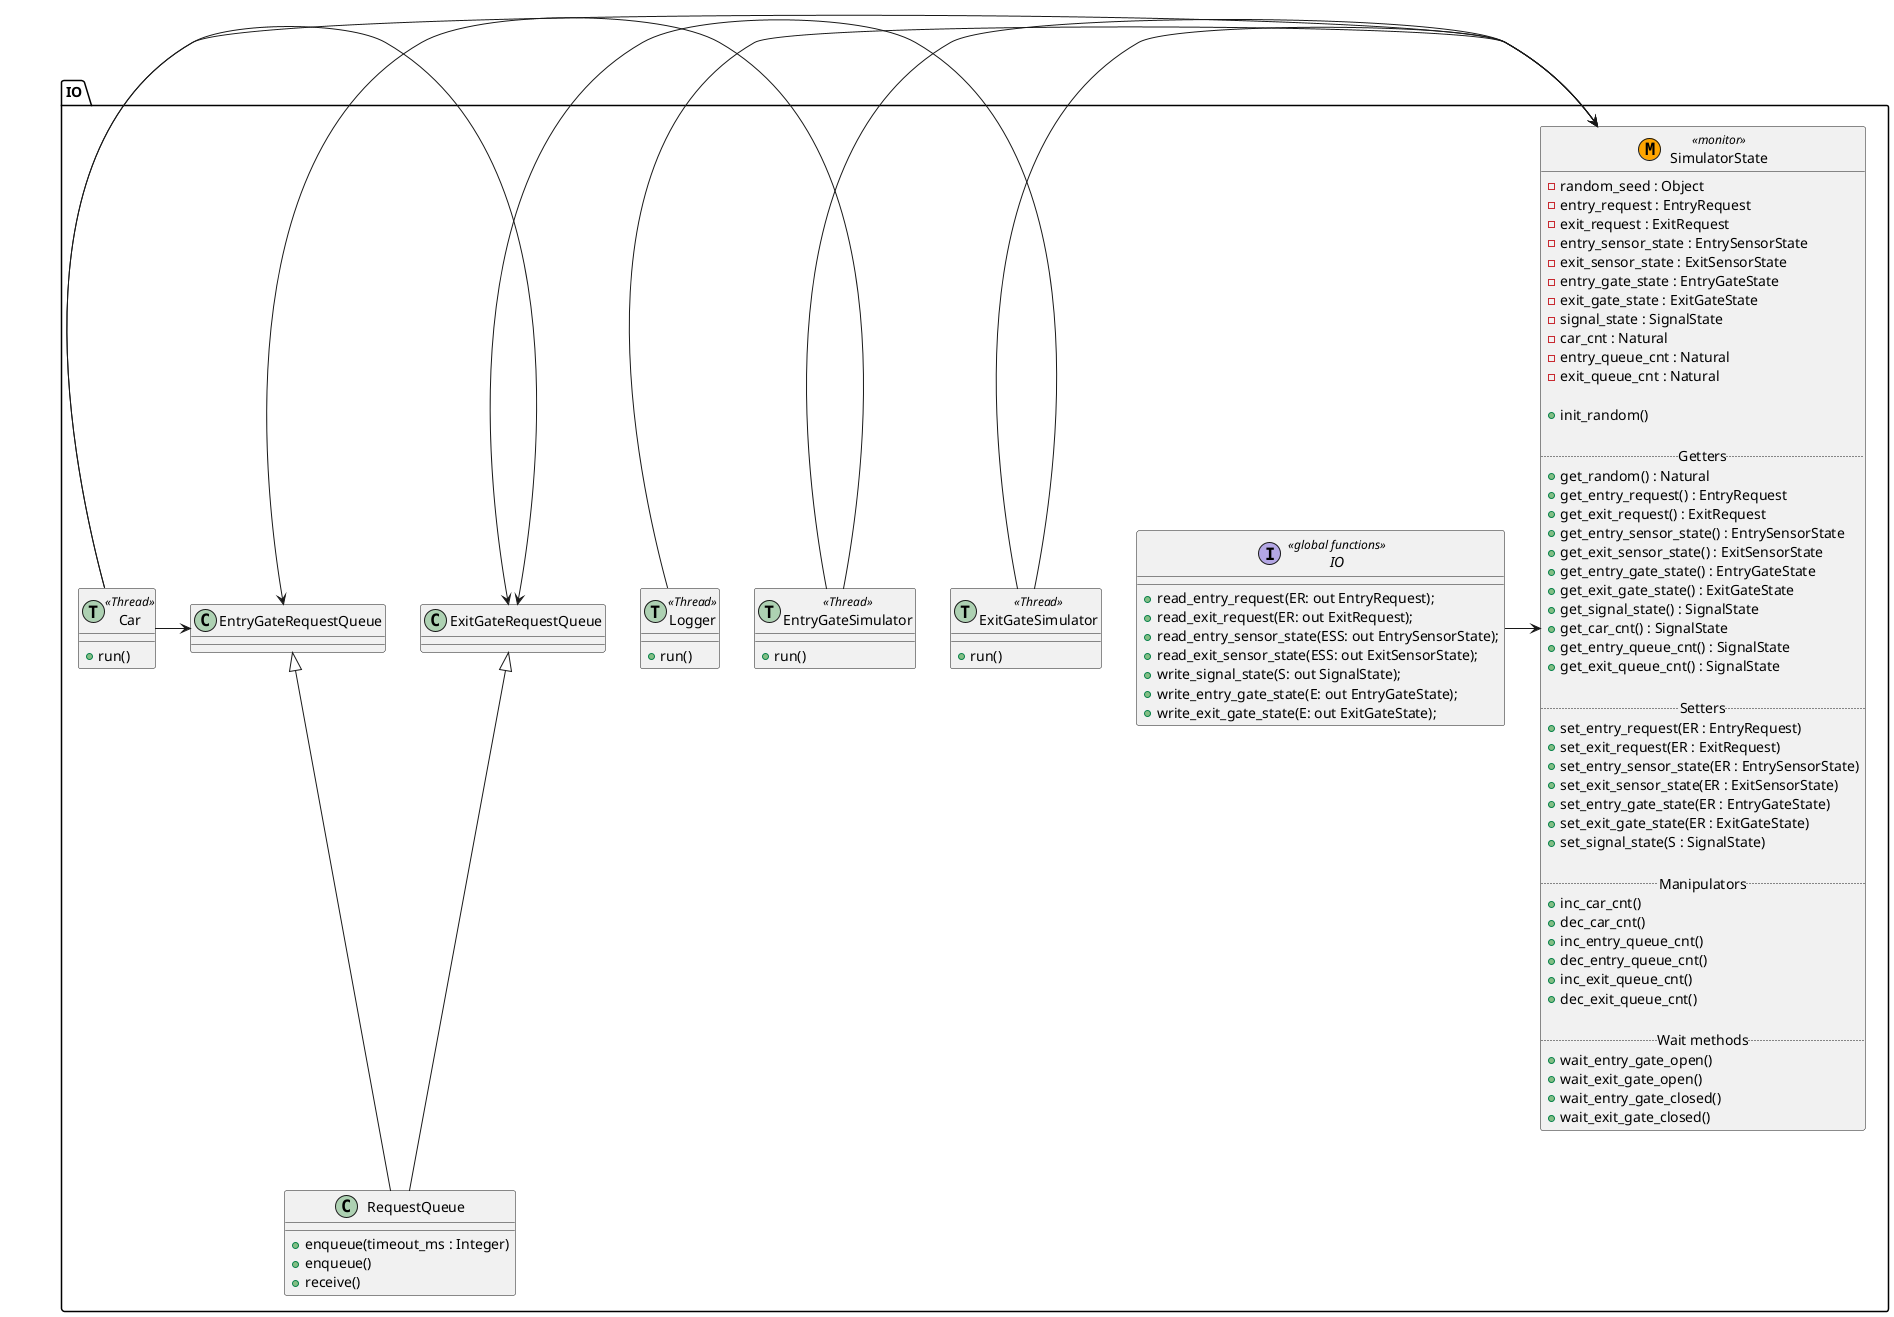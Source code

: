 @startuml

package "IO" {
together {
interface IO << global functions >> {
    +read_entry_request(ER: out EntryRequest);
    +read_exit_request(ER: out ExitRequest);
    +read_entry_sensor_state(ESS: out EntrySensorState);
    +read_exit_sensor_state(ESS: out ExitSensorState);
    +write_signal_state(S: out SignalState);
    +write_entry_gate_state(E: out EntryGateState);
    +write_exit_gate_state(E: out ExitGateState);
}

class SimulatorState << (M,orange) monitor >> {
    -random_seed : Object
    -entry_request : EntryRequest
    -exit_request : ExitRequest
    -entry_sensor_state : EntrySensorState
    -exit_sensor_state : ExitSensorState
    -entry_gate_state : EntryGateState
    -exit_gate_state : ExitGateState
    -signal_state : SignalState
    -car_cnt : Natural
    -entry_queue_cnt : Natural
    -exit_queue_cnt : Natural

    +init_random()

    .. Getters ..
    +get_random() : Natural
    +get_entry_request() : EntryRequest
    +get_exit_request() : ExitRequest
    +get_entry_sensor_state() : EntrySensorState
    +get_exit_sensor_state() : ExitSensorState
    +get_entry_gate_state() : EntryGateState
    +get_exit_gate_state() : ExitGateState
    +get_signal_state() : SignalState
    +get_car_cnt() : SignalState
    +get_entry_queue_cnt() : SignalState
    +get_exit_queue_cnt() : SignalState

    .. Setters ..
    +set_entry_request(ER : EntryRequest)
    +set_exit_request(ER : ExitRequest)
    +set_entry_sensor_state(ER : EntrySensorState)
    +set_exit_sensor_state(ER : ExitSensorState)
    +set_entry_gate_state(ER : EntryGateState)
    +set_exit_gate_state(ER : ExitGateState)
    +set_signal_state(S : SignalState)

    .. Manipulators ..
    +inc_car_cnt()
    +dec_car_cnt()
    +inc_entry_queue_cnt()
    +dec_entry_queue_cnt()
    +inc_exit_queue_cnt()
    +dec_exit_queue_cnt()

    .. Wait methods ..
    +wait_entry_gate_open()
    +wait_exit_gate_open()
    +wait_entry_gate_closed()
    +wait_exit_gate_closed()
}
}

together {
class EntryGateSimulator << (T,#ADD1B2) Thread >> {
    +run()
}

class ExitGateSimulator << (T,#ADD1B2) Thread >> {
    +run()
}

class Logger << (T,#ADD1B2) Thread >> {
    +run()
}
}

class Car << (T,#ADD1B2) Thread >> {
    +run()
}

class RequestQueue {
    +enqueue(timeout_ms : Integer)
    +enqueue()
    +receive()
}

together {
class EntryGateRequestQueue {
}

class ExitGateRequestQueue {
}
}

EntryGateRequestQueue <|-- RequestQueue
ExitGateRequestQueue <|-- RequestQueue

ExitGateSimulator -> ExitGateRequestQueue
EntryGateSimulator -> EntryGateRequestQueue

IO -> SimulatorState
ExitGateSimulator -> SimulatorState
EntryGateSimulator -> SimulatorState

Car -> EntryGateRequestQueue
Car -> ExitGateRequestQueue
Car -> SimulatorState

Logger -> SimulatorState

@enduml
